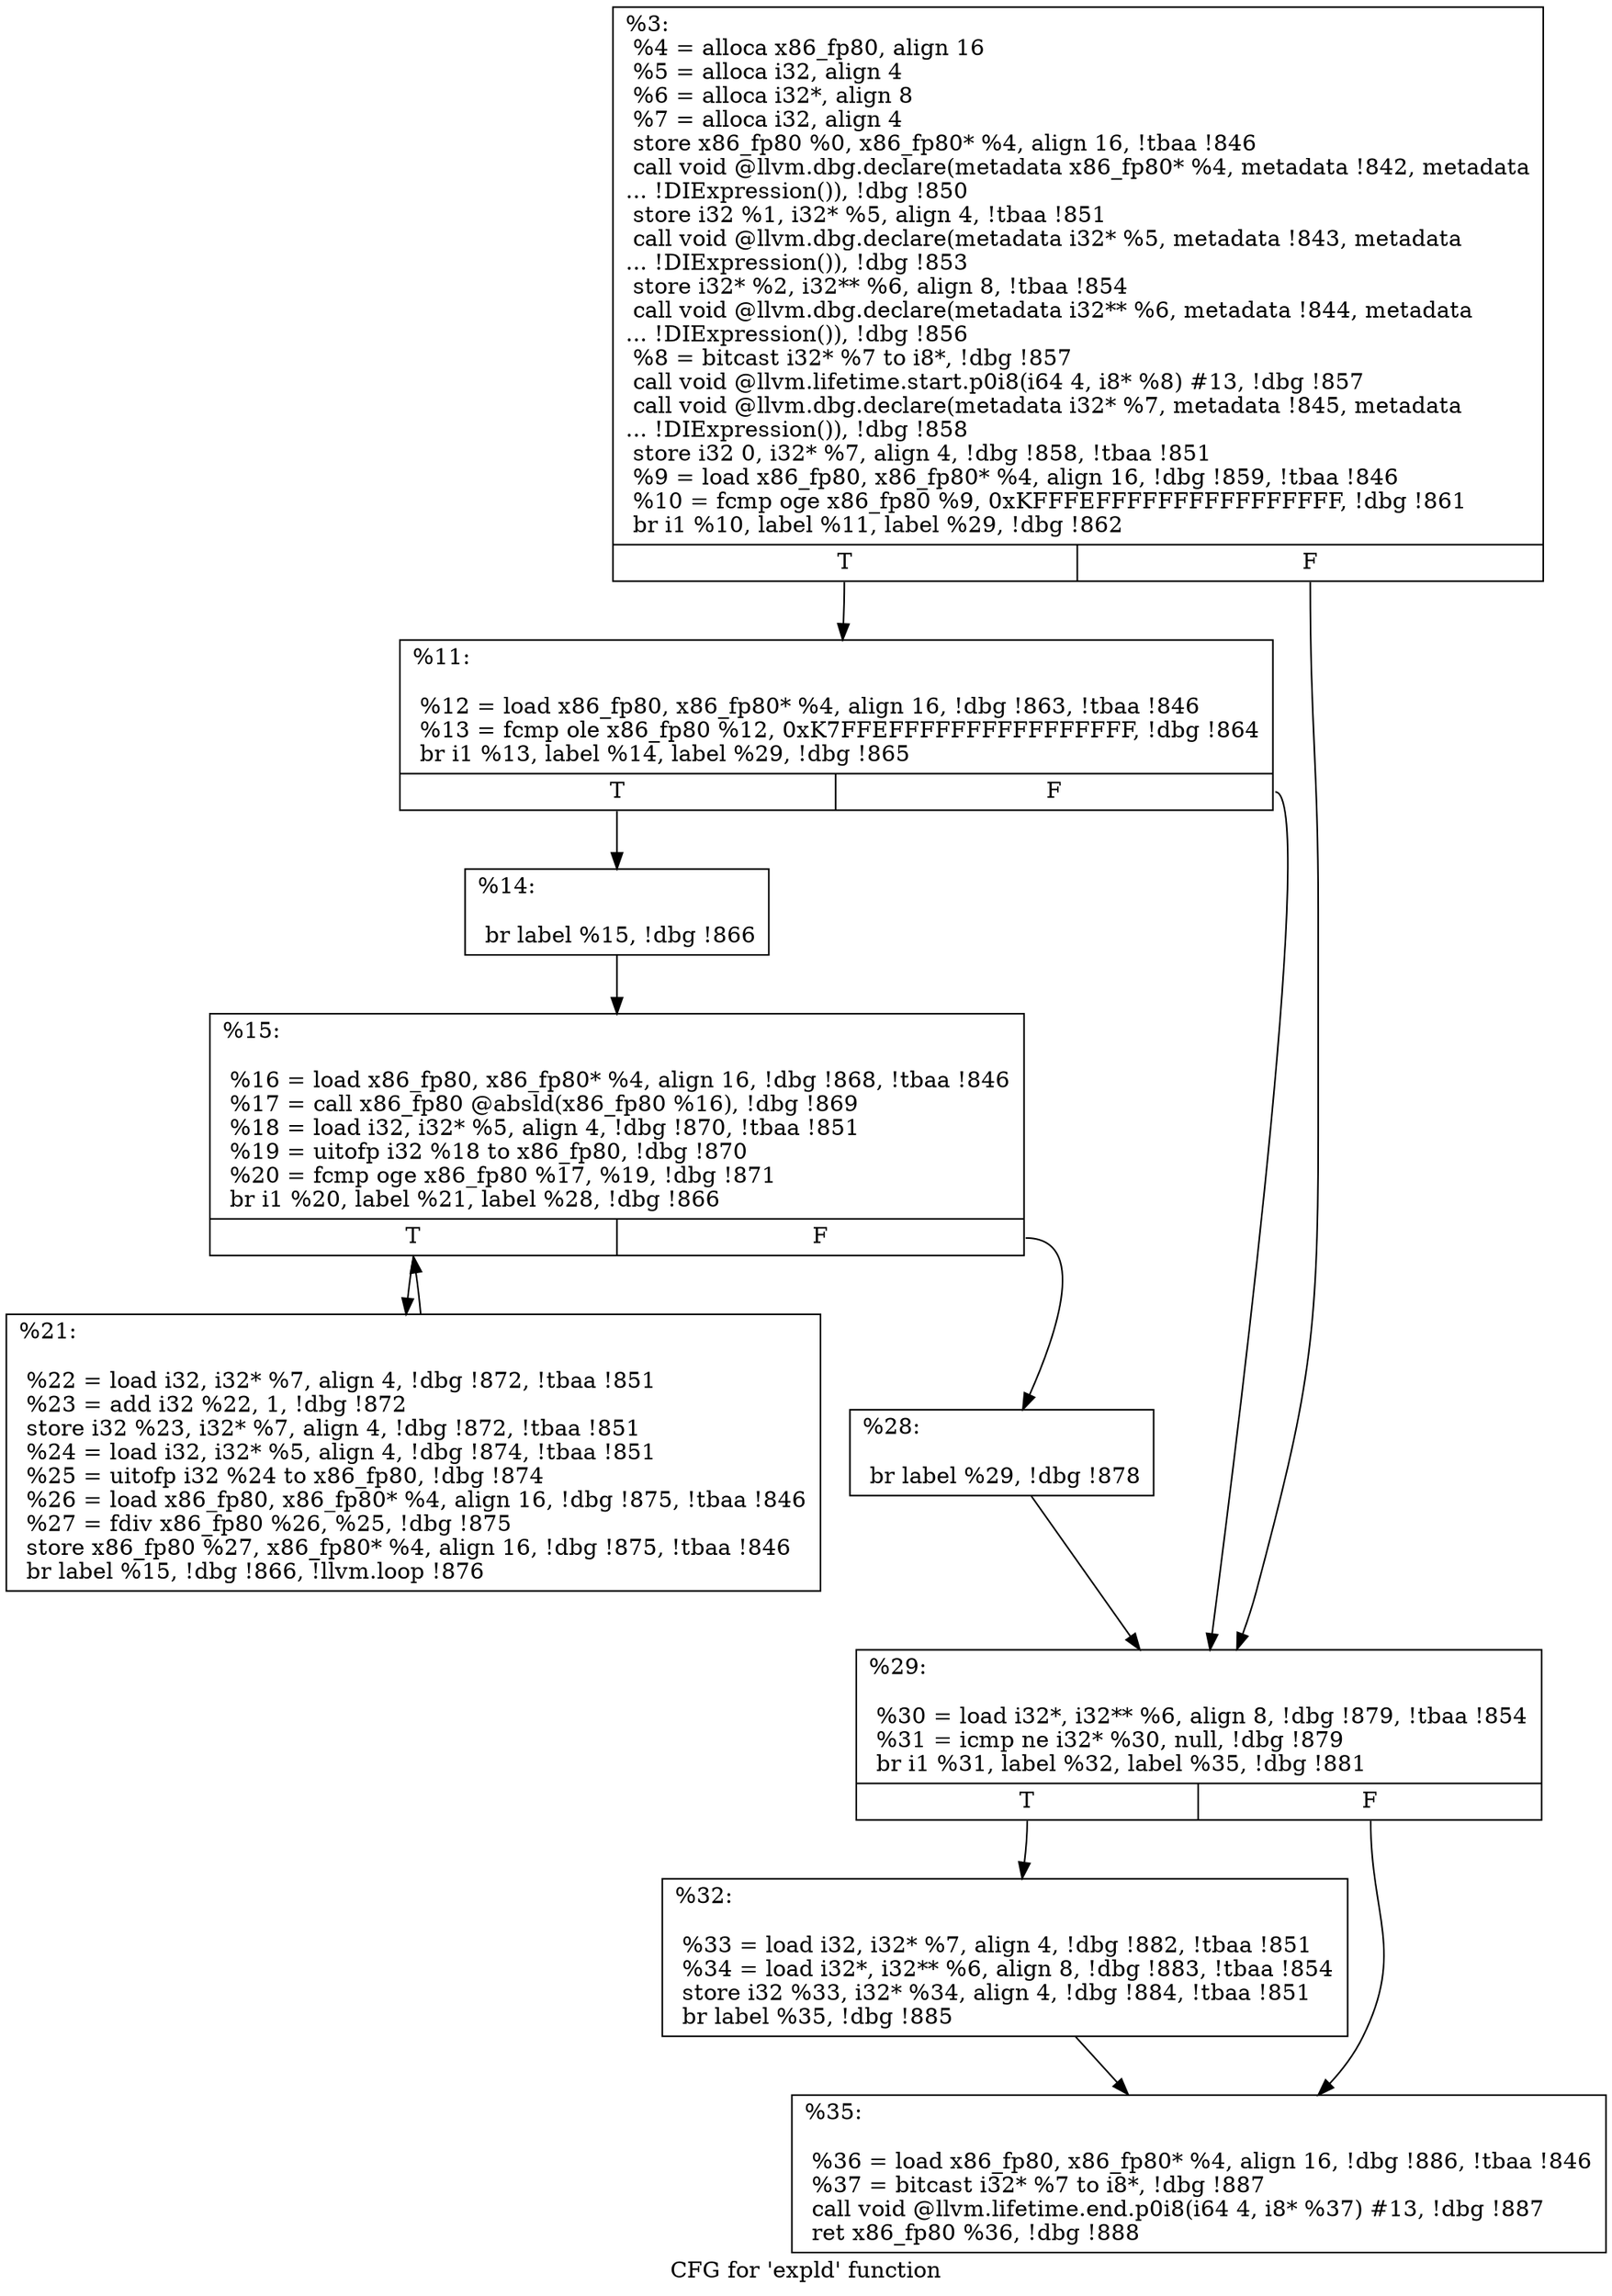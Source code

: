 digraph "CFG for 'expld' function" {
	label="CFG for 'expld' function";

	Node0xaebb70 [shape=record,label="{%3:\l  %4 = alloca x86_fp80, align 16\l  %5 = alloca i32, align 4\l  %6 = alloca i32*, align 8\l  %7 = alloca i32, align 4\l  store x86_fp80 %0, x86_fp80* %4, align 16, !tbaa !846\l  call void @llvm.dbg.declare(metadata x86_fp80* %4, metadata !842, metadata\l... !DIExpression()), !dbg !850\l  store i32 %1, i32* %5, align 4, !tbaa !851\l  call void @llvm.dbg.declare(metadata i32* %5, metadata !843, metadata\l... !DIExpression()), !dbg !853\l  store i32* %2, i32** %6, align 8, !tbaa !854\l  call void @llvm.dbg.declare(metadata i32** %6, metadata !844, metadata\l... !DIExpression()), !dbg !856\l  %8 = bitcast i32* %7 to i8*, !dbg !857\l  call void @llvm.lifetime.start.p0i8(i64 4, i8* %8) #13, !dbg !857\l  call void @llvm.dbg.declare(metadata i32* %7, metadata !845, metadata\l... !DIExpression()), !dbg !858\l  store i32 0, i32* %7, align 4, !dbg !858, !tbaa !851\l  %9 = load x86_fp80, x86_fp80* %4, align 16, !dbg !859, !tbaa !846\l  %10 = fcmp oge x86_fp80 %9, 0xKFFFEFFFFFFFFFFFFFFFF, !dbg !861\l  br i1 %10, label %11, label %29, !dbg !862\l|{<s0>T|<s1>F}}"];
	Node0xaebb70:s0 -> Node0xaebbc0;
	Node0xaebb70:s1 -> Node0xaebd50;
	Node0xaebbc0 [shape=record,label="{%11:\l\l  %12 = load x86_fp80, x86_fp80* %4, align 16, !dbg !863, !tbaa !846\l  %13 = fcmp ole x86_fp80 %12, 0xK7FFEFFFFFFFFFFFFFFFF, !dbg !864\l  br i1 %13, label %14, label %29, !dbg !865\l|{<s0>T|<s1>F}}"];
	Node0xaebbc0:s0 -> Node0xaebc10;
	Node0xaebbc0:s1 -> Node0xaebd50;
	Node0xaebc10 [shape=record,label="{%14:\l\l  br label %15, !dbg !866\l}"];
	Node0xaebc10 -> Node0xaebc60;
	Node0xaebc60 [shape=record,label="{%15:\l\l  %16 = load x86_fp80, x86_fp80* %4, align 16, !dbg !868, !tbaa !846\l  %17 = call x86_fp80 @absld(x86_fp80 %16), !dbg !869\l  %18 = load i32, i32* %5, align 4, !dbg !870, !tbaa !851\l  %19 = uitofp i32 %18 to x86_fp80, !dbg !870\l  %20 = fcmp oge x86_fp80 %17, %19, !dbg !871\l  br i1 %20, label %21, label %28, !dbg !866\l|{<s0>T|<s1>F}}"];
	Node0xaebc60:s0 -> Node0xaebcb0;
	Node0xaebc60:s1 -> Node0xaebd00;
	Node0xaebcb0 [shape=record,label="{%21:\l\l  %22 = load i32, i32* %7, align 4, !dbg !872, !tbaa !851\l  %23 = add i32 %22, 1, !dbg !872\l  store i32 %23, i32* %7, align 4, !dbg !872, !tbaa !851\l  %24 = load i32, i32* %5, align 4, !dbg !874, !tbaa !851\l  %25 = uitofp i32 %24 to x86_fp80, !dbg !874\l  %26 = load x86_fp80, x86_fp80* %4, align 16, !dbg !875, !tbaa !846\l  %27 = fdiv x86_fp80 %26, %25, !dbg !875\l  store x86_fp80 %27, x86_fp80* %4, align 16, !dbg !875, !tbaa !846\l  br label %15, !dbg !866, !llvm.loop !876\l}"];
	Node0xaebcb0 -> Node0xaebc60;
	Node0xaebd00 [shape=record,label="{%28:\l\l  br label %29, !dbg !878\l}"];
	Node0xaebd00 -> Node0xaebd50;
	Node0xaebd50 [shape=record,label="{%29:\l\l  %30 = load i32*, i32** %6, align 8, !dbg !879, !tbaa !854\l  %31 = icmp ne i32* %30, null, !dbg !879\l  br i1 %31, label %32, label %35, !dbg !881\l|{<s0>T|<s1>F}}"];
	Node0xaebd50:s0 -> Node0xaebda0;
	Node0xaebd50:s1 -> Node0xaebdf0;
	Node0xaebda0 [shape=record,label="{%32:\l\l  %33 = load i32, i32* %7, align 4, !dbg !882, !tbaa !851\l  %34 = load i32*, i32** %6, align 8, !dbg !883, !tbaa !854\l  store i32 %33, i32* %34, align 4, !dbg !884, !tbaa !851\l  br label %35, !dbg !885\l}"];
	Node0xaebda0 -> Node0xaebdf0;
	Node0xaebdf0 [shape=record,label="{%35:\l\l  %36 = load x86_fp80, x86_fp80* %4, align 16, !dbg !886, !tbaa !846\l  %37 = bitcast i32* %7 to i8*, !dbg !887\l  call void @llvm.lifetime.end.p0i8(i64 4, i8* %37) #13, !dbg !887\l  ret x86_fp80 %36, !dbg !888\l}"];
}
